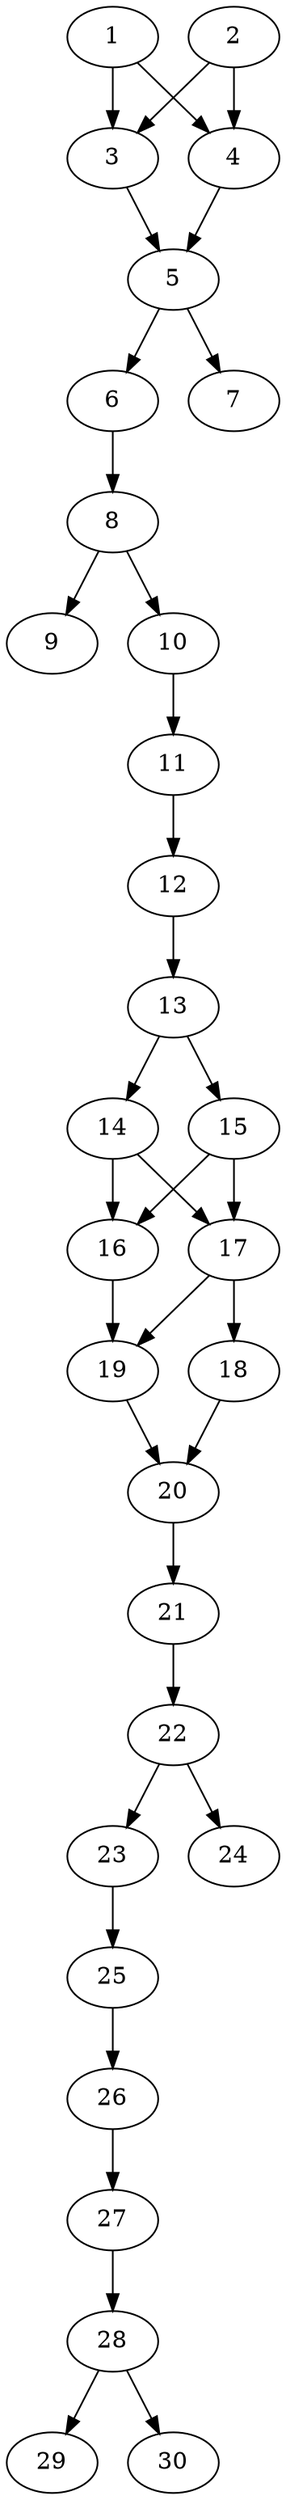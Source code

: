 // DAG automatically generated by daggen at Thu Oct  3 14:04:17 2019
// ./daggen --dot -n 30 --ccr 0.3 --fat 0.3 --regular 0.9 --density 0.7 --mindata 5242880 --maxdata 52428800 
digraph G {
  1 [size="35362133", alpha="0.10", expect_size="10608640"] 
  1 -> 3 [size ="10608640"]
  1 -> 4 [size ="10608640"]
  2 [size="29074773", alpha="0.19", expect_size="8722432"] 
  2 -> 3 [size ="8722432"]
  2 -> 4 [size ="8722432"]
  3 [size="86111573", alpha="0.10", expect_size="25833472"] 
  3 -> 5 [size ="25833472"]
  4 [size="48189440", alpha="0.00", expect_size="14456832"] 
  4 -> 5 [size ="14456832"]
  5 [size="122630827", alpha="0.06", expect_size="36789248"] 
  5 -> 6 [size ="36789248"]
  5 -> 7 [size ="36789248"]
  6 [size="55695360", alpha="0.13", expect_size="16708608"] 
  6 -> 8 [size ="16708608"]
  7 [size="114722133", alpha="0.10", expect_size="34416640"] 
  8 [size="40553813", alpha="0.13", expect_size="12166144"] 
  8 -> 9 [size ="12166144"]
  8 -> 10 [size ="12166144"]
  9 [size="89582933", alpha="0.01", expect_size="26874880"] 
  10 [size="142643200", alpha="0.05", expect_size="42792960"] 
  10 -> 11 [size ="42792960"]
  11 [size="75591680", alpha="0.03", expect_size="22677504"] 
  11 -> 12 [size ="22677504"]
  12 [size="151169707", alpha="0.03", expect_size="45350912"] 
  12 -> 13 [size ="45350912"]
  13 [size="143063040", alpha="0.15", expect_size="42918912"] 
  13 -> 14 [size ="42918912"]
  13 -> 15 [size ="42918912"]
  14 [size="62856533", alpha="0.19", expect_size="18856960"] 
  14 -> 16 [size ="18856960"]
  14 -> 17 [size ="18856960"]
  15 [size="65368747", alpha="0.17", expect_size="19610624"] 
  15 -> 16 [size ="19610624"]
  15 -> 17 [size ="19610624"]
  16 [size="114131627", alpha="0.03", expect_size="34239488"] 
  16 -> 19 [size ="34239488"]
  17 [size="56808107", alpha="0.06", expect_size="17042432"] 
  17 -> 18 [size ="17042432"]
  17 -> 19 [size ="17042432"]
  18 [size="134836907", alpha="0.15", expect_size="40451072"] 
  18 -> 20 [size ="40451072"]
  19 [size="82957653", alpha="0.18", expect_size="24887296"] 
  19 -> 20 [size ="24887296"]
  20 [size="93893973", alpha="0.03", expect_size="28168192"] 
  20 -> 21 [size ="28168192"]
  21 [size="137038507", alpha="0.11", expect_size="41111552"] 
  21 -> 22 [size ="41111552"]
  22 [size="162440533", alpha="0.20", expect_size="48732160"] 
  22 -> 23 [size ="48732160"]
  22 -> 24 [size ="48732160"]
  23 [size="28088320", alpha="0.18", expect_size="8426496"] 
  23 -> 25 [size ="8426496"]
  24 [size="147080533", alpha="0.19", expect_size="44124160"] 
  25 [size="142711467", alpha="0.14", expect_size="42813440"] 
  25 -> 26 [size ="42813440"]
  26 [size="121695573", alpha="0.14", expect_size="36508672"] 
  26 -> 27 [size ="36508672"]
  27 [size="146599253", alpha="0.07", expect_size="43979776"] 
  27 -> 28 [size ="43979776"]
  28 [size="33662293", alpha="0.02", expect_size="10098688"] 
  28 -> 29 [size ="10098688"]
  28 -> 30 [size ="10098688"]
  29 [size="149531307", alpha="0.07", expect_size="44859392"] 
  30 [size="131082240", alpha="0.07", expect_size="39324672"] 
}
